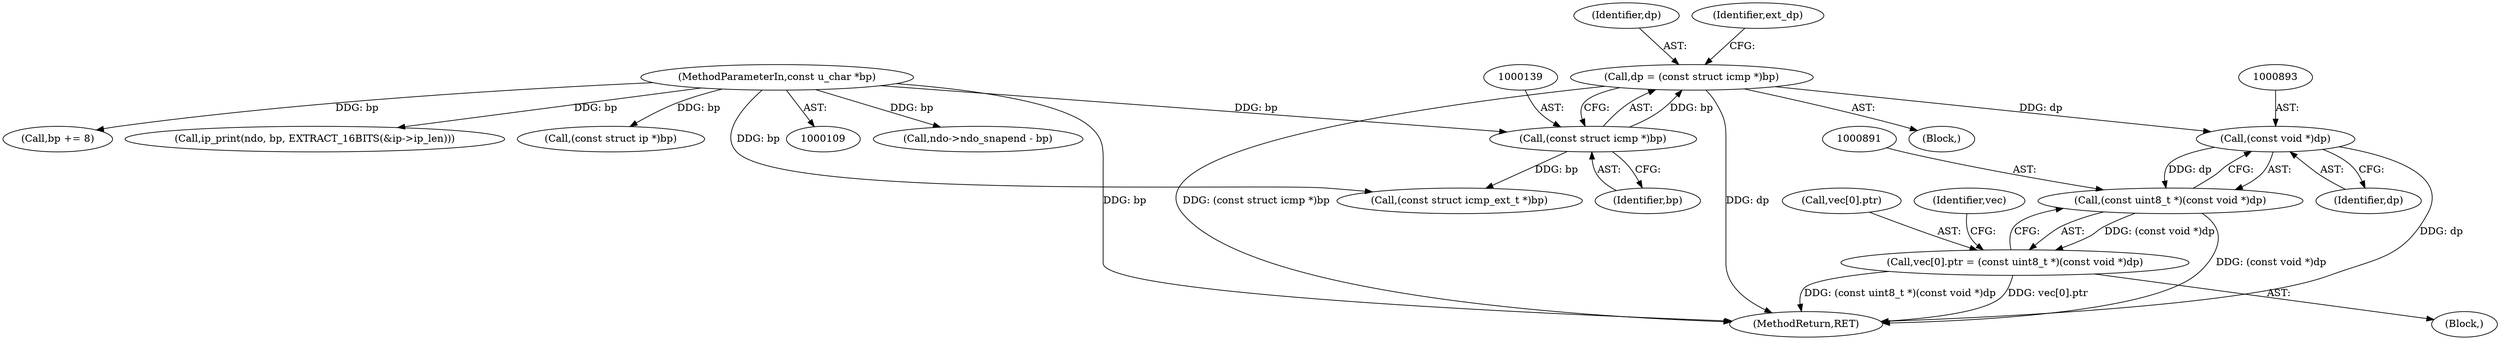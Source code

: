 digraph "0_tcpdump_1a1bce0526a77b62e41531b00f8bb5e21fd4f3a3@pointer" {
"1000892" [label="(Call,(const void *)dp)"];
"1000136" [label="(Call,dp = (const struct icmp *)bp)"];
"1000138" [label="(Call,(const struct icmp *)bp)"];
"1000111" [label="(MethodParameterIn,const u_char *bp)"];
"1000890" [label="(Call,(const uint8_t *)(const void *)dp)"];
"1000884" [label="(Call,vec[0].ptr = (const uint8_t *)(const void *)dp)"];
"1000963" [label="(Call,ndo->ndo_snapend - bp)"];
"1000137" [label="(Identifier,dp)"];
"1000142" [label="(Identifier,ext_dp)"];
"1000947" [label="(Call,bp += 8)"];
"1000890" [label="(Call,(const uint8_t *)(const void *)dp)"];
"1000111" [label="(MethodParameterIn,const u_char *bp)"];
"1000894" [label="(Identifier,dp)"];
"1000115" [label="(Block,)"];
"1000140" [label="(Identifier,bp)"];
"1000898" [label="(Identifier,vec)"];
"1000136" [label="(Call,dp = (const struct icmp *)bp)"];
"1000884" [label="(Call,vec[0].ptr = (const uint8_t *)(const void *)dp)"];
"1000143" [label="(Call,(const struct icmp_ext_t *)bp)"];
"1000978" [label="(Call,ip_print(ndo, bp, EXTRACT_16BITS(&ip->ip_len)))"];
"1000882" [label="(Block,)"];
"1000956" [label="(Call,(const struct ip *)bp)"];
"1000885" [label="(Call,vec[0].ptr)"];
"1001279" [label="(MethodReturn,RET)"];
"1000892" [label="(Call,(const void *)dp)"];
"1000138" [label="(Call,(const struct icmp *)bp)"];
"1000892" -> "1000890"  [label="AST: "];
"1000892" -> "1000894"  [label="CFG: "];
"1000893" -> "1000892"  [label="AST: "];
"1000894" -> "1000892"  [label="AST: "];
"1000890" -> "1000892"  [label="CFG: "];
"1000892" -> "1001279"  [label="DDG: dp"];
"1000892" -> "1000890"  [label="DDG: dp"];
"1000136" -> "1000892"  [label="DDG: dp"];
"1000136" -> "1000115"  [label="AST: "];
"1000136" -> "1000138"  [label="CFG: "];
"1000137" -> "1000136"  [label="AST: "];
"1000138" -> "1000136"  [label="AST: "];
"1000142" -> "1000136"  [label="CFG: "];
"1000136" -> "1001279"  [label="DDG: (const struct icmp *)bp"];
"1000136" -> "1001279"  [label="DDG: dp"];
"1000138" -> "1000136"  [label="DDG: bp"];
"1000138" -> "1000140"  [label="CFG: "];
"1000139" -> "1000138"  [label="AST: "];
"1000140" -> "1000138"  [label="AST: "];
"1000111" -> "1000138"  [label="DDG: bp"];
"1000138" -> "1000143"  [label="DDG: bp"];
"1000111" -> "1000109"  [label="AST: "];
"1000111" -> "1001279"  [label="DDG: bp"];
"1000111" -> "1000143"  [label="DDG: bp"];
"1000111" -> "1000947"  [label="DDG: bp"];
"1000111" -> "1000956"  [label="DDG: bp"];
"1000111" -> "1000963"  [label="DDG: bp"];
"1000111" -> "1000978"  [label="DDG: bp"];
"1000890" -> "1000884"  [label="AST: "];
"1000891" -> "1000890"  [label="AST: "];
"1000884" -> "1000890"  [label="CFG: "];
"1000890" -> "1001279"  [label="DDG: (const void *)dp"];
"1000890" -> "1000884"  [label="DDG: (const void *)dp"];
"1000884" -> "1000882"  [label="AST: "];
"1000885" -> "1000884"  [label="AST: "];
"1000898" -> "1000884"  [label="CFG: "];
"1000884" -> "1001279"  [label="DDG: vec[0].ptr"];
"1000884" -> "1001279"  [label="DDG: (const uint8_t *)(const void *)dp"];
}
